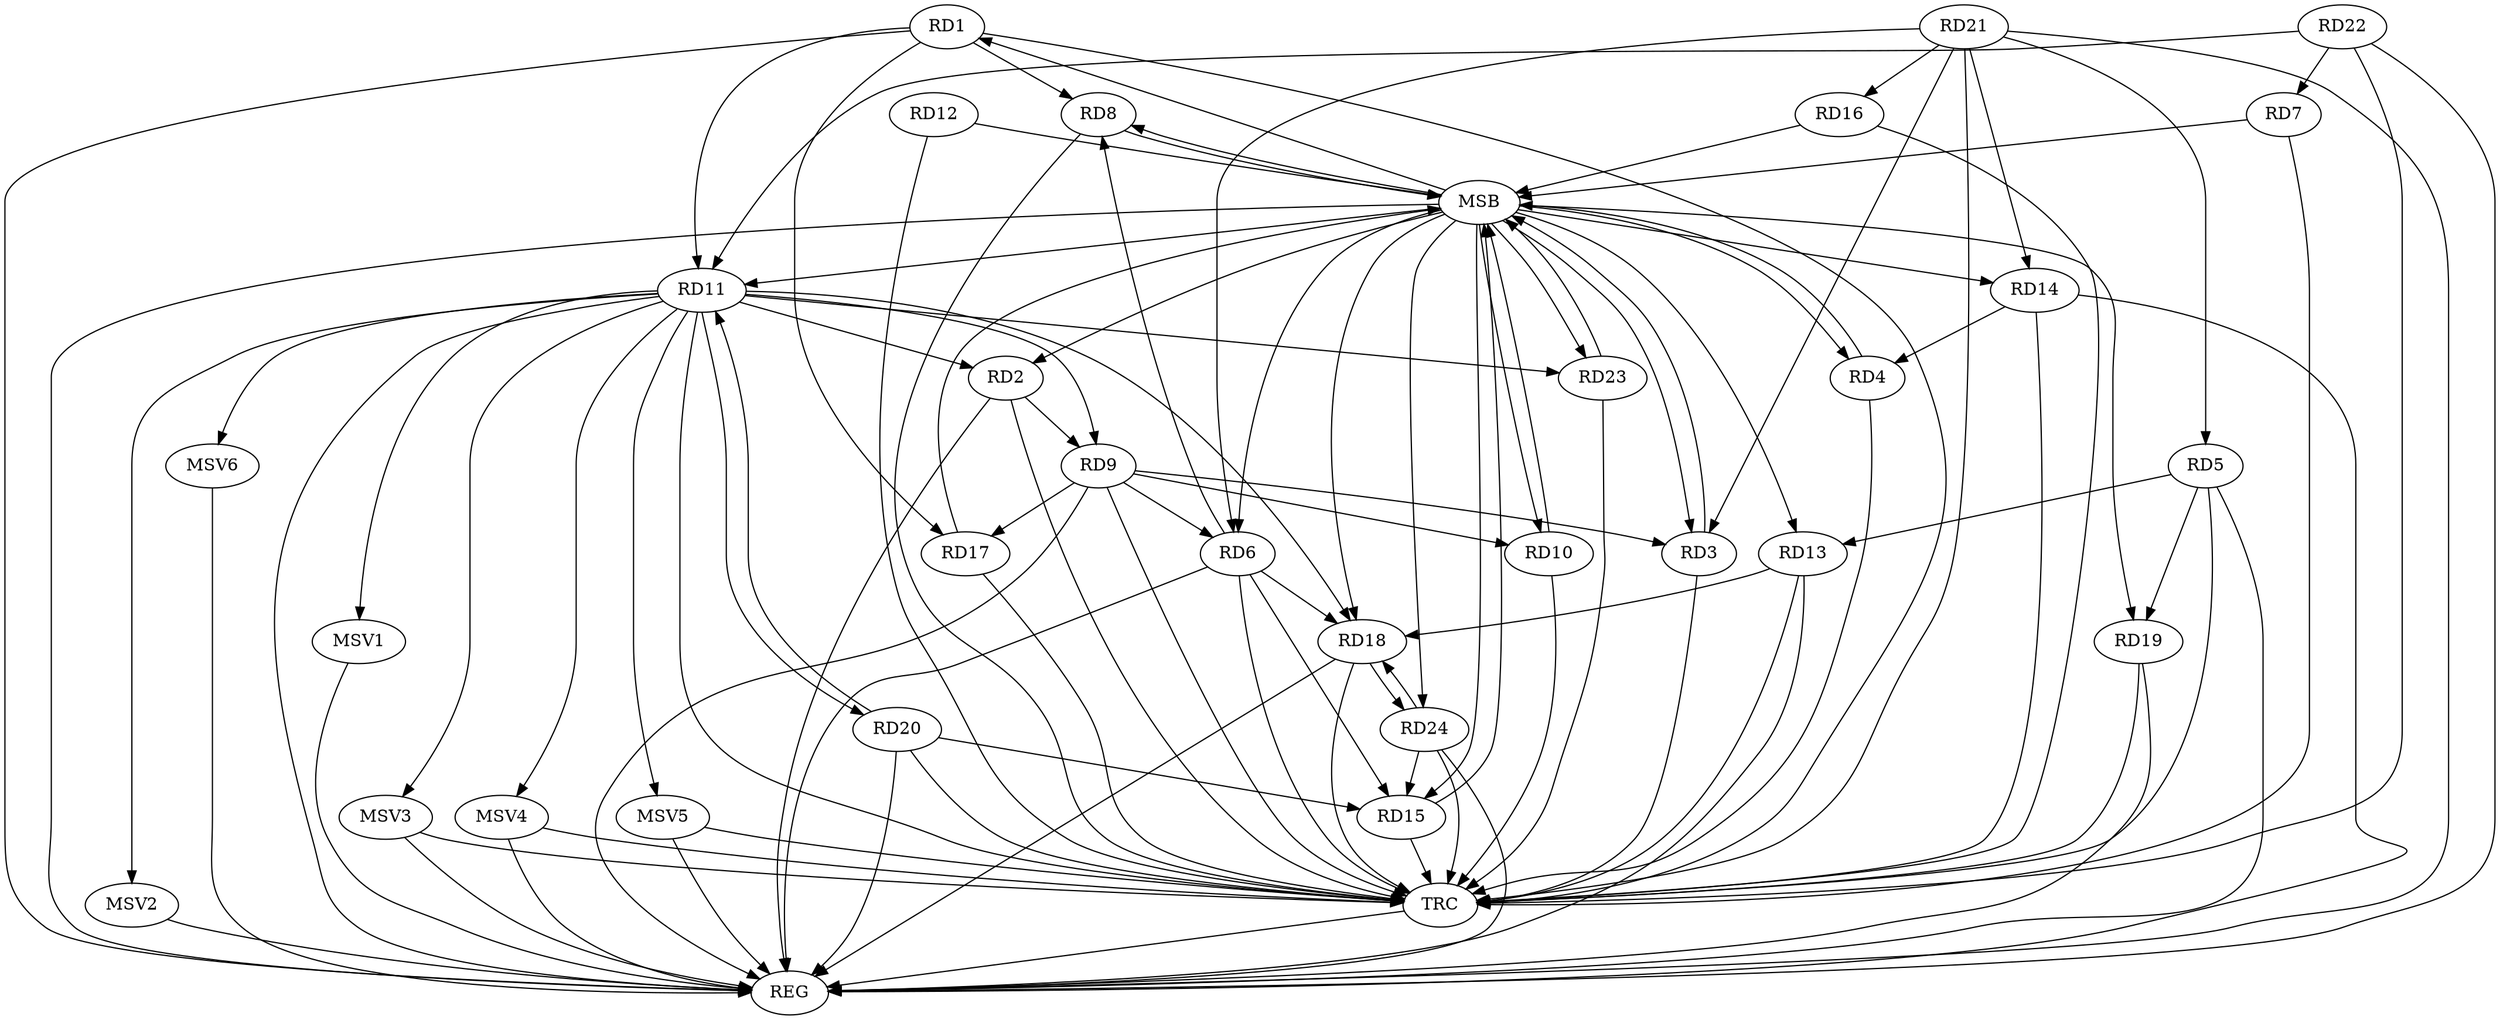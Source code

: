 strict digraph G {
  RD1 [ label="RD1" ];
  RD2 [ label="RD2" ];
  RD3 [ label="RD3" ];
  RD4 [ label="RD4" ];
  RD5 [ label="RD5" ];
  RD6 [ label="RD6" ];
  RD7 [ label="RD7" ];
  RD8 [ label="RD8" ];
  RD9 [ label="RD9" ];
  RD10 [ label="RD10" ];
  RD11 [ label="RD11" ];
  RD12 [ label="RD12" ];
  RD13 [ label="RD13" ];
  RD14 [ label="RD14" ];
  RD15 [ label="RD15" ];
  RD16 [ label="RD16" ];
  RD17 [ label="RD17" ];
  RD18 [ label="RD18" ];
  RD19 [ label="RD19" ];
  RD20 [ label="RD20" ];
  RD21 [ label="RD21" ];
  RD22 [ label="RD22" ];
  RD23 [ label="RD23" ];
  RD24 [ label="RD24" ];
  REG [ label="REG" ];
  MSB [ label="MSB" ];
  TRC [ label="TRC" ];
  MSV1 [ label="MSV1" ];
  MSV2 [ label="MSV2" ];
  MSV3 [ label="MSV3" ];
  MSV4 [ label="MSV4" ];
  MSV5 [ label="MSV5" ];
  MSV6 [ label="MSV6" ];
  RD1 -> RD8;
  RD1 -> RD11;
  RD1 -> RD17;
  RD2 -> RD9;
  RD11 -> RD2;
  RD9 -> RD3;
  RD21 -> RD3;
  RD14 -> RD4;
  RD5 -> RD13;
  RD5 -> RD19;
  RD21 -> RD5;
  RD6 -> RD8;
  RD9 -> RD6;
  RD6 -> RD15;
  RD6 -> RD18;
  RD21 -> RD6;
  RD22 -> RD7;
  RD9 -> RD10;
  RD11 -> RD9;
  RD9 -> RD17;
  RD11 -> RD18;
  RD11 -> RD20;
  RD20 -> RD11;
  RD22 -> RD11;
  RD11 -> RD23;
  RD13 -> RD18;
  RD21 -> RD14;
  RD20 -> RD15;
  RD24 -> RD15;
  RD21 -> RD16;
  RD18 -> RD24;
  RD24 -> RD18;
  RD1 -> REG;
  RD2 -> REG;
  RD5 -> REG;
  RD6 -> REG;
  RD9 -> REG;
  RD11 -> REG;
  RD13 -> REG;
  RD14 -> REG;
  RD18 -> REG;
  RD19 -> REG;
  RD20 -> REG;
  RD21 -> REG;
  RD22 -> REG;
  RD24 -> REG;
  RD3 -> MSB;
  MSB -> RD4;
  MSB -> REG;
  RD4 -> MSB;
  MSB -> RD8;
  MSB -> RD11;
  MSB -> RD13;
  MSB -> RD23;
  RD7 -> MSB;
  MSB -> RD24;
  RD8 -> MSB;
  MSB -> RD15;
  RD10 -> MSB;
  MSB -> RD3;
  MSB -> RD14;
  RD12 -> MSB;
  RD15 -> MSB;
  MSB -> RD18;
  MSB -> RD19;
  RD16 -> MSB;
  MSB -> RD1;
  MSB -> RD2;
  RD17 -> MSB;
  MSB -> RD6;
  MSB -> RD10;
  RD23 -> MSB;
  RD1 -> TRC;
  RD2 -> TRC;
  RD3 -> TRC;
  RD4 -> TRC;
  RD5 -> TRC;
  RD6 -> TRC;
  RD7 -> TRC;
  RD8 -> TRC;
  RD9 -> TRC;
  RD10 -> TRC;
  RD11 -> TRC;
  RD12 -> TRC;
  RD13 -> TRC;
  RD14 -> TRC;
  RD15 -> TRC;
  RD16 -> TRC;
  RD17 -> TRC;
  RD18 -> TRC;
  RD19 -> TRC;
  RD20 -> TRC;
  RD21 -> TRC;
  RD22 -> TRC;
  RD23 -> TRC;
  RD24 -> TRC;
  TRC -> REG;
  RD11 -> MSV1;
  RD11 -> MSV2;
  MSV1 -> REG;
  MSV2 -> REG;
  RD11 -> MSV3;
  MSV3 -> REG;
  MSV3 -> TRC;
  RD11 -> MSV4;
  RD11 -> MSV5;
  MSV4 -> REG;
  MSV4 -> TRC;
  MSV5 -> REG;
  MSV5 -> TRC;
  RD11 -> MSV6;
  MSV6 -> REG;
}
